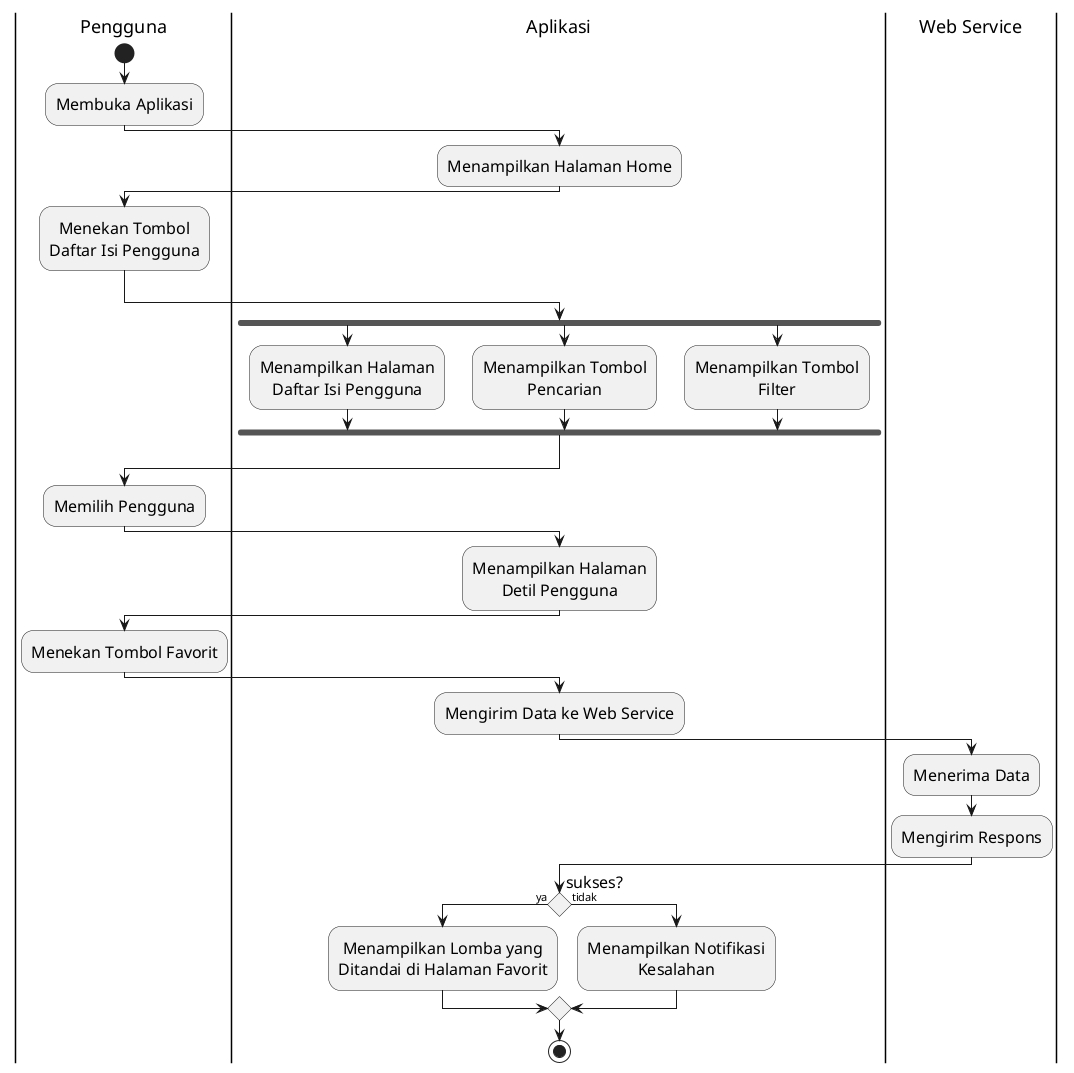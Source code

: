@startuml
'https://plantuml.com/activity-diagram-beta
skinparam defaultTextAlignment center
skinparam activityFontSize 16
skinparam conditionStyle diamond

<style>
activityDiagram {
  activity {
    Margin 300
  }
}
</style>

|Pengguna|
start
:Membuka Aplikasi;
|Aplikasi|
:Menampilkan Halaman Home;
|Pengguna|
:Menekan Tombol\nDaftar Isi Pengguna;
|Aplikasi|
->\n;
fork
    :Menampilkan Halaman\nDaftar Isi Pengguna;
fork again
    :Menampilkan Tombol\nPencarian;
fork again
    :Menampilkan Tombol\nFilter;
end fork
->\n;
|Pengguna|
:Memilih Pengguna;
|Aplikasi|
:Menampilkan Halaman\nDetil Pengguna;
|Pengguna|
:Menekan Tombol Favorit;
|Aplikasi|
:Mengirim Data ke Web Service;
|Web Service|
:Menerima Data;
:Mengirim Respons;
|Aplikasi|
if(sukses?) then (ya)
    :Menampilkan Lomba yang
    Ditandai di Halaman Favorit;
else(tidak)
    :Menampilkan Notifikasi
    Kesalahan;
endif
stop
@enduml
